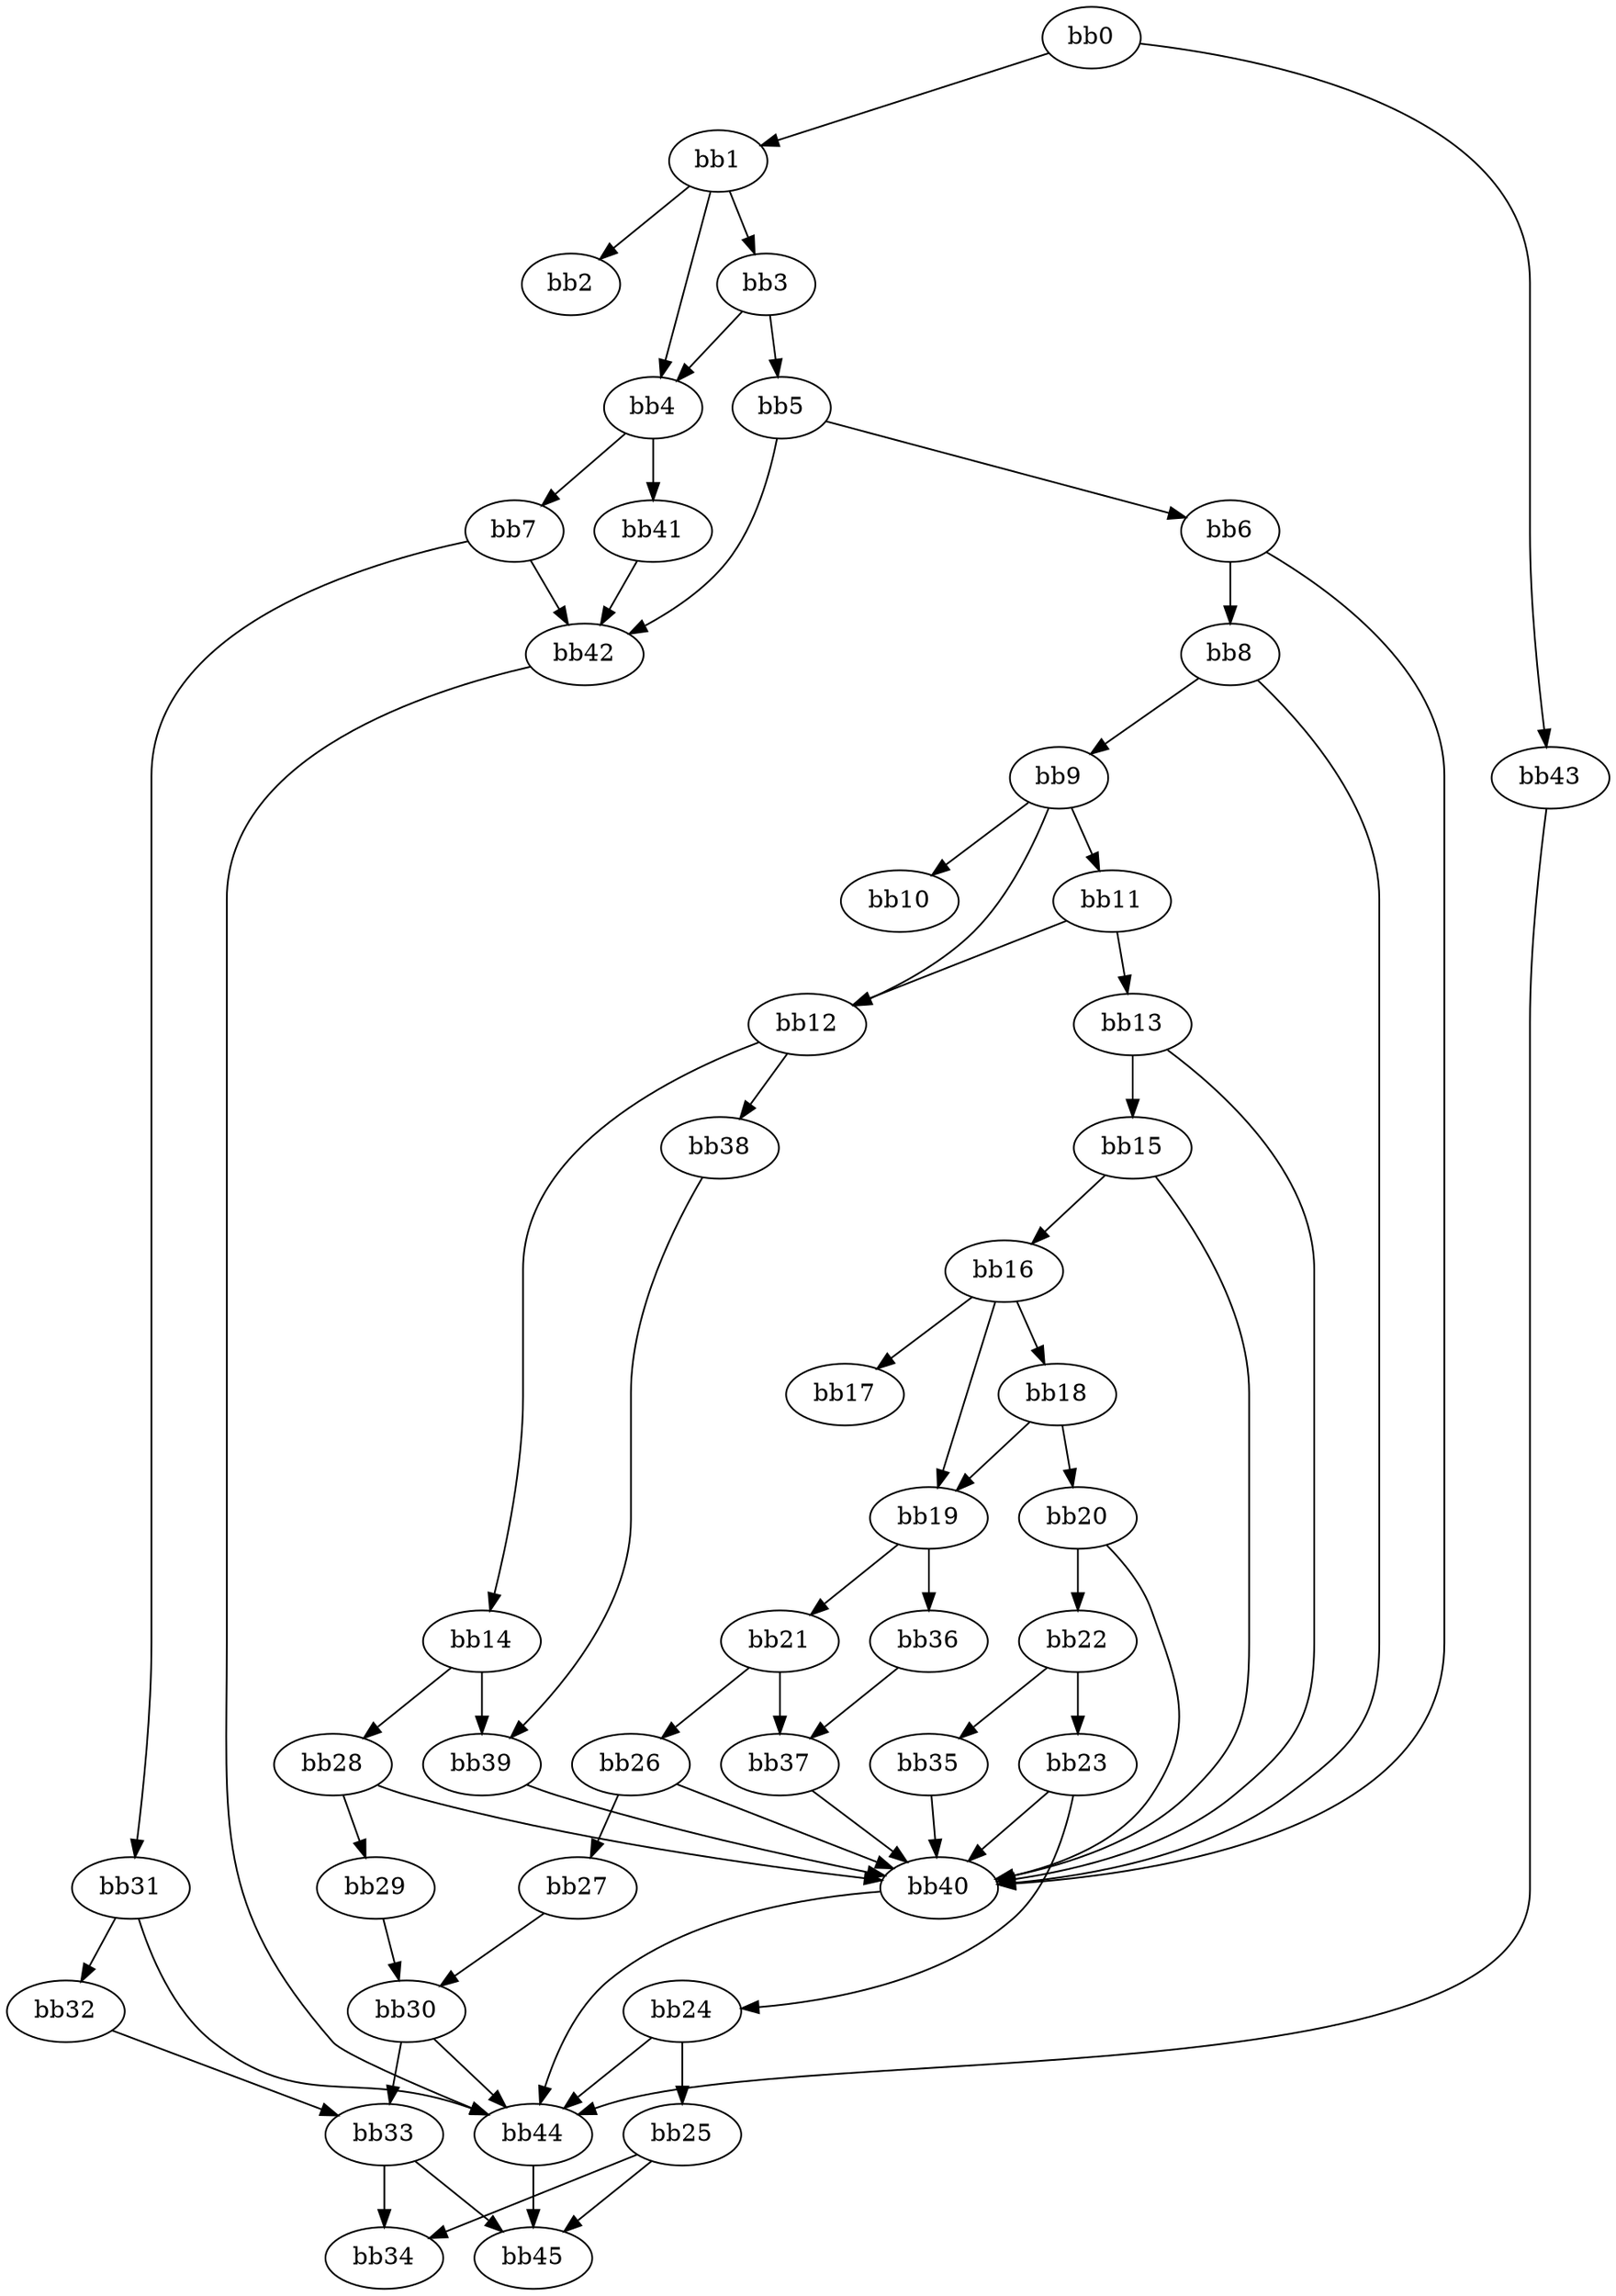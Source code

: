 digraph {
    0 [ label = "bb0\l" ]
    1 [ label = "bb1\l" ]
    2 [ label = "bb2\l" ]
    3 [ label = "bb3\l" ]
    4 [ label = "bb4\l" ]
    5 [ label = "bb5\l" ]
    6 [ label = "bb6\l" ]
    7 [ label = "bb7\l" ]
    8 [ label = "bb8\l" ]
    9 [ label = "bb9\l" ]
    10 [ label = "bb10\l" ]
    11 [ label = "bb11\l" ]
    12 [ label = "bb12\l" ]
    13 [ label = "bb13\l" ]
    14 [ label = "bb14\l" ]
    15 [ label = "bb15\l" ]
    16 [ label = "bb16\l" ]
    17 [ label = "bb17\l" ]
    18 [ label = "bb18\l" ]
    19 [ label = "bb19\l" ]
    20 [ label = "bb20\l" ]
    21 [ label = "bb21\l" ]
    22 [ label = "bb22\l" ]
    23 [ label = "bb23\l" ]
    24 [ label = "bb24\l" ]
    25 [ label = "bb25\l" ]
    26 [ label = "bb26\l" ]
    27 [ label = "bb27\l" ]
    28 [ label = "bb28\l" ]
    29 [ label = "bb29\l" ]
    30 [ label = "bb30\l" ]
    31 [ label = "bb31\l" ]
    32 [ label = "bb32\l" ]
    33 [ label = "bb33\l" ]
    34 [ label = "bb34\l" ]
    35 [ label = "bb35\l" ]
    36 [ label = "bb36\l" ]
    37 [ label = "bb37\l" ]
    38 [ label = "bb38\l" ]
    39 [ label = "bb39\l" ]
    40 [ label = "bb40\l" ]
    41 [ label = "bb41\l" ]
    42 [ label = "bb42\l" ]
    43 [ label = "bb43\l" ]
    44 [ label = "bb44\l" ]
    45 [ label = "bb45\l" ]
    0 -> 1 [ ]
    0 -> 43 [ ]
    1 -> 2 [ ]
    1 -> 3 [ ]
    1 -> 4 [ ]
    3 -> 4 [ ]
    3 -> 5 [ ]
    4 -> 7 [ ]
    4 -> 41 [ ]
    5 -> 6 [ ]
    5 -> 42 [ ]
    6 -> 8 [ ]
    6 -> 40 [ ]
    7 -> 31 [ ]
    7 -> 42 [ ]
    8 -> 9 [ ]
    8 -> 40 [ ]
    9 -> 10 [ ]
    9 -> 11 [ ]
    9 -> 12 [ ]
    11 -> 12 [ ]
    11 -> 13 [ ]
    12 -> 14 [ ]
    12 -> 38 [ ]
    13 -> 15 [ ]
    13 -> 40 [ ]
    14 -> 28 [ ]
    14 -> 39 [ ]
    15 -> 16 [ ]
    15 -> 40 [ ]
    16 -> 17 [ ]
    16 -> 18 [ ]
    16 -> 19 [ ]
    18 -> 19 [ ]
    18 -> 20 [ ]
    19 -> 21 [ ]
    19 -> 36 [ ]
    20 -> 22 [ ]
    20 -> 40 [ ]
    21 -> 26 [ ]
    21 -> 37 [ ]
    22 -> 23 [ ]
    22 -> 35 [ ]
    23 -> 24 [ ]
    23 -> 40 [ ]
    24 -> 25 [ ]
    24 -> 44 [ ]
    25 -> 34 [ ]
    25 -> 45 [ ]
    26 -> 27 [ ]
    26 -> 40 [ ]
    27 -> 30 [ ]
    28 -> 29 [ ]
    28 -> 40 [ ]
    29 -> 30 [ ]
    30 -> 33 [ ]
    30 -> 44 [ ]
    31 -> 32 [ ]
    31 -> 44 [ ]
    32 -> 33 [ ]
    33 -> 34 [ ]
    33 -> 45 [ ]
    35 -> 40 [ ]
    36 -> 37 [ ]
    37 -> 40 [ ]
    38 -> 39 [ ]
    39 -> 40 [ ]
    40 -> 44 [ ]
    41 -> 42 [ ]
    42 -> 44 [ ]
    43 -> 44 [ ]
    44 -> 45 [ ]
}

